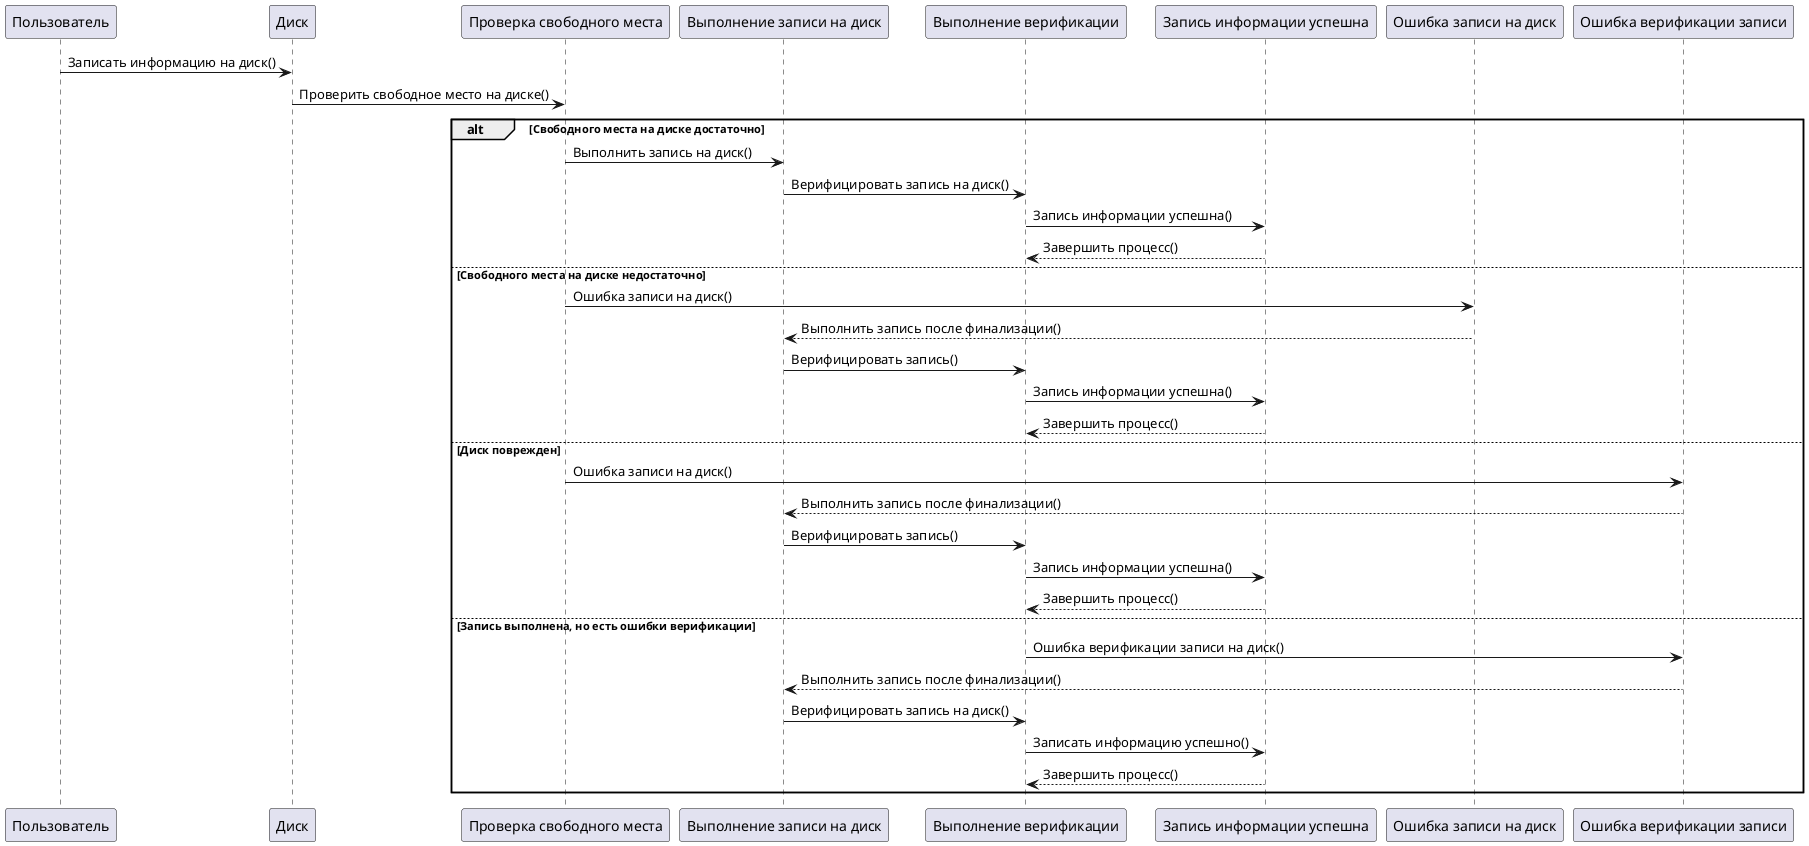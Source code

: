 @startuml

participant "Пользователь" as User
participant "Диск" as Record_Information
participant "Проверка свободного места" as Check_Free_Space
participant "Выполнение записи на диск" as Perform_Recording
participant "Выполнение верификации" as Perform_Verification
participant "Запись информации успешна" as Write_Data_Successfully
participant "Ошибка записи на диск" as Write_Error
participant "Ошибка верификации записи" as Verification_Error

User -> Record_Information : Записать информацию на диск()
Record_Information -> Check_Free_Space : Проверить свободное место на диске()
alt Свободного места на диске достаточно
    Check_Free_Space -> Perform_Recording : Выполнить запись на диск()
    Perform_Recording -> Perform_Verification : Верифицировать запись на диск()
    Perform_Verification -> Write_Data_Successfully : Запись информации успешна()
    Write_Data_Successfully --> Perform_Verification : Завершить процесс()
else Свободного места на диске недостаточно
    Check_Free_Space -> Write_Error : Ошибка записи на диск()
    Write_Error --> Perform_Recording : Выполнить запись после финализации()
    Perform_Recording -> Perform_Verification : Верифицировать запись()
    Perform_Verification -> Write_Data_Successfully : Запись информации успешна()
    Write_Data_Successfully --> Perform_Verification : Завершить процесс()
else Диск поврежден
    Check_Free_Space -> Verification_Error : Ошибка записи на диск()
    Verification_Error --> Perform_Recording : Выполнить запись после финализации()
    Perform_Recording -> Perform_Verification : Верифицировать запись()
    Perform_Verification -> Write_Data_Successfully : Запись информации успешна()
    Write_Data_Successfully --> Perform_Verification : Завершить процесс()
else Запись выполнена, но есть ошибки верификации
    Perform_Verification -> Verification_Error : Ошибка верификации записи на диск()
    Verification_Error --> Perform_Recording : Выполнить запись после финализации()
    Perform_Recording -> Perform_Verification : Верифицировать запись на диск()
    Perform_Verification -> Write_Data_Successfully : Записать информацию успешно()
    Write_Data_Successfully --> Perform_Verification : Завершить процесс()
end

@enduml
